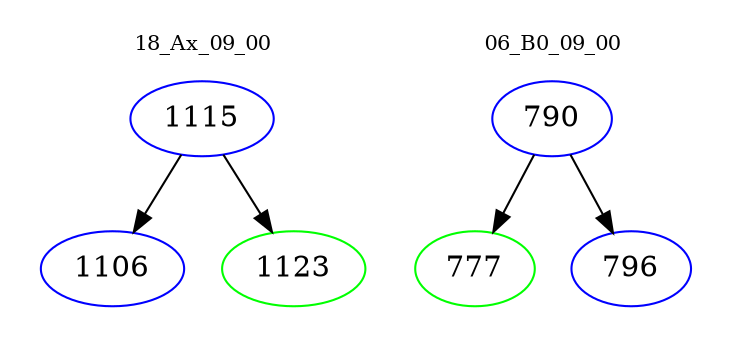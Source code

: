 digraph{
subgraph cluster_0 {
color = white
label = "18_Ax_09_00";
fontsize=10;
T0_1115 [label="1115", color="blue"]
T0_1115 -> T0_1106 [color="black"]
T0_1106 [label="1106", color="blue"]
T0_1115 -> T0_1123 [color="black"]
T0_1123 [label="1123", color="green"]
}
subgraph cluster_1 {
color = white
label = "06_B0_09_00";
fontsize=10;
T1_790 [label="790", color="blue"]
T1_790 -> T1_777 [color="black"]
T1_777 [label="777", color="green"]
T1_790 -> T1_796 [color="black"]
T1_796 [label="796", color="blue"]
}
}
